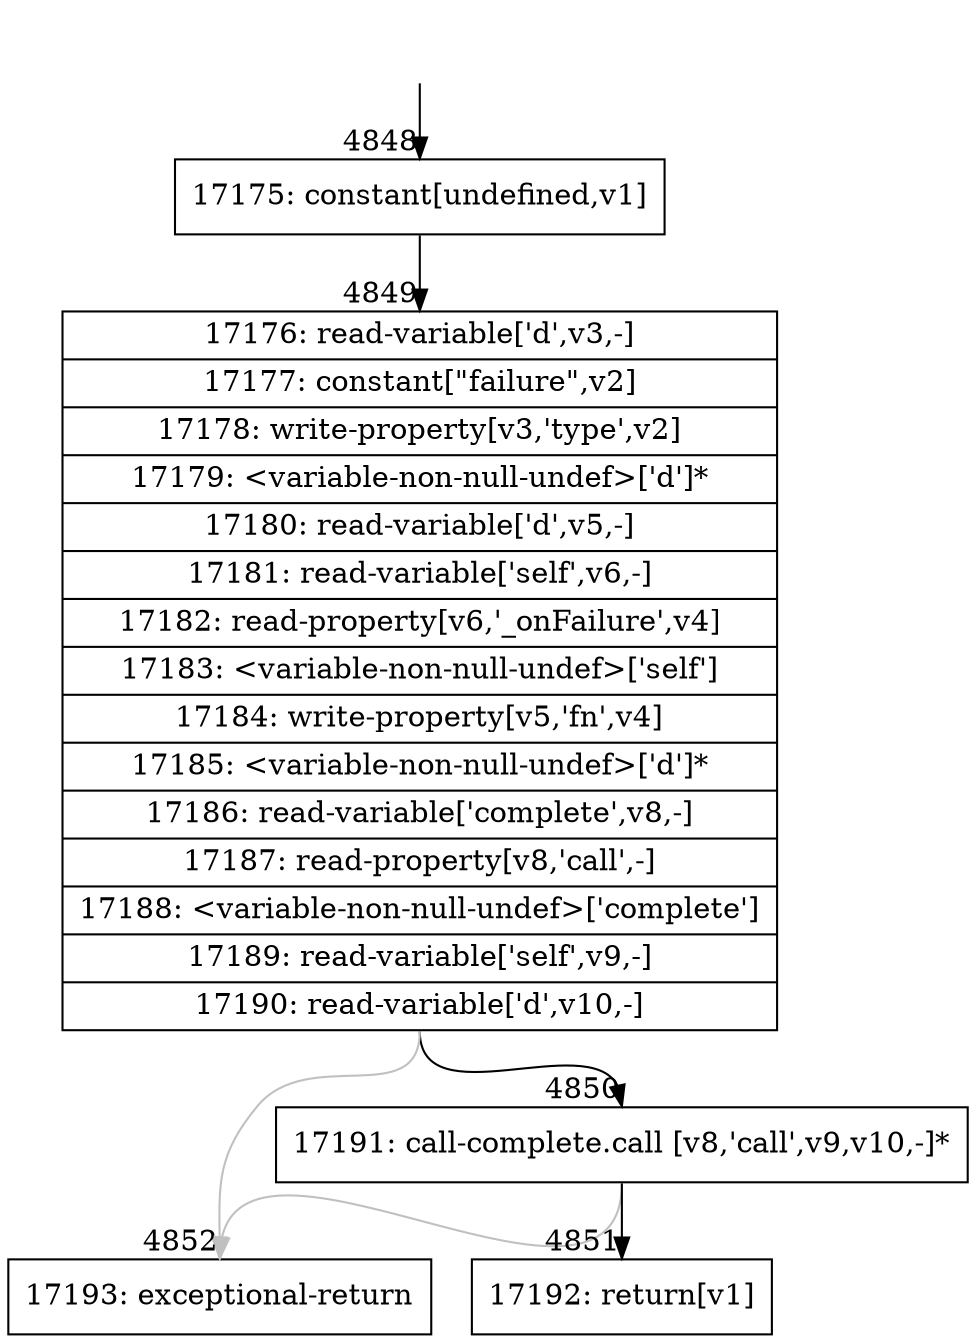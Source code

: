 digraph {
rankdir="TD"
BB_entry228[shape=none,label=""];
BB_entry228 -> BB4848 [tailport=s, headport=n, headlabel="    4848"]
BB4848 [shape=record label="{17175: constant[undefined,v1]}" ] 
BB4848 -> BB4849 [tailport=s, headport=n, headlabel="      4849"]
BB4849 [shape=record label="{17176: read-variable['d',v3,-]|17177: constant[\"failure\",v2]|17178: write-property[v3,'type',v2]|17179: \<variable-non-null-undef\>['d']*|17180: read-variable['d',v5,-]|17181: read-variable['self',v6,-]|17182: read-property[v6,'_onFailure',v4]|17183: \<variable-non-null-undef\>['self']|17184: write-property[v5,'fn',v4]|17185: \<variable-non-null-undef\>['d']*|17186: read-variable['complete',v8,-]|17187: read-property[v8,'call',-]|17188: \<variable-non-null-undef\>['complete']|17189: read-variable['self',v9,-]|17190: read-variable['d',v10,-]}" ] 
BB4849 -> BB4850 [tailport=s, headport=n, headlabel="      4850"]
BB4849 -> BB4852 [tailport=s, headport=n, color=gray, headlabel="      4852"]
BB4850 [shape=record label="{17191: call-complete.call [v8,'call',v9,v10,-]*}" ] 
BB4850 -> BB4851 [tailport=s, headport=n, headlabel="      4851"]
BB4850 -> BB4852 [tailport=s, headport=n, color=gray]
BB4851 [shape=record label="{17192: return[v1]}" ] 
BB4852 [shape=record label="{17193: exceptional-return}" ] 
//#$~ 8099
}
